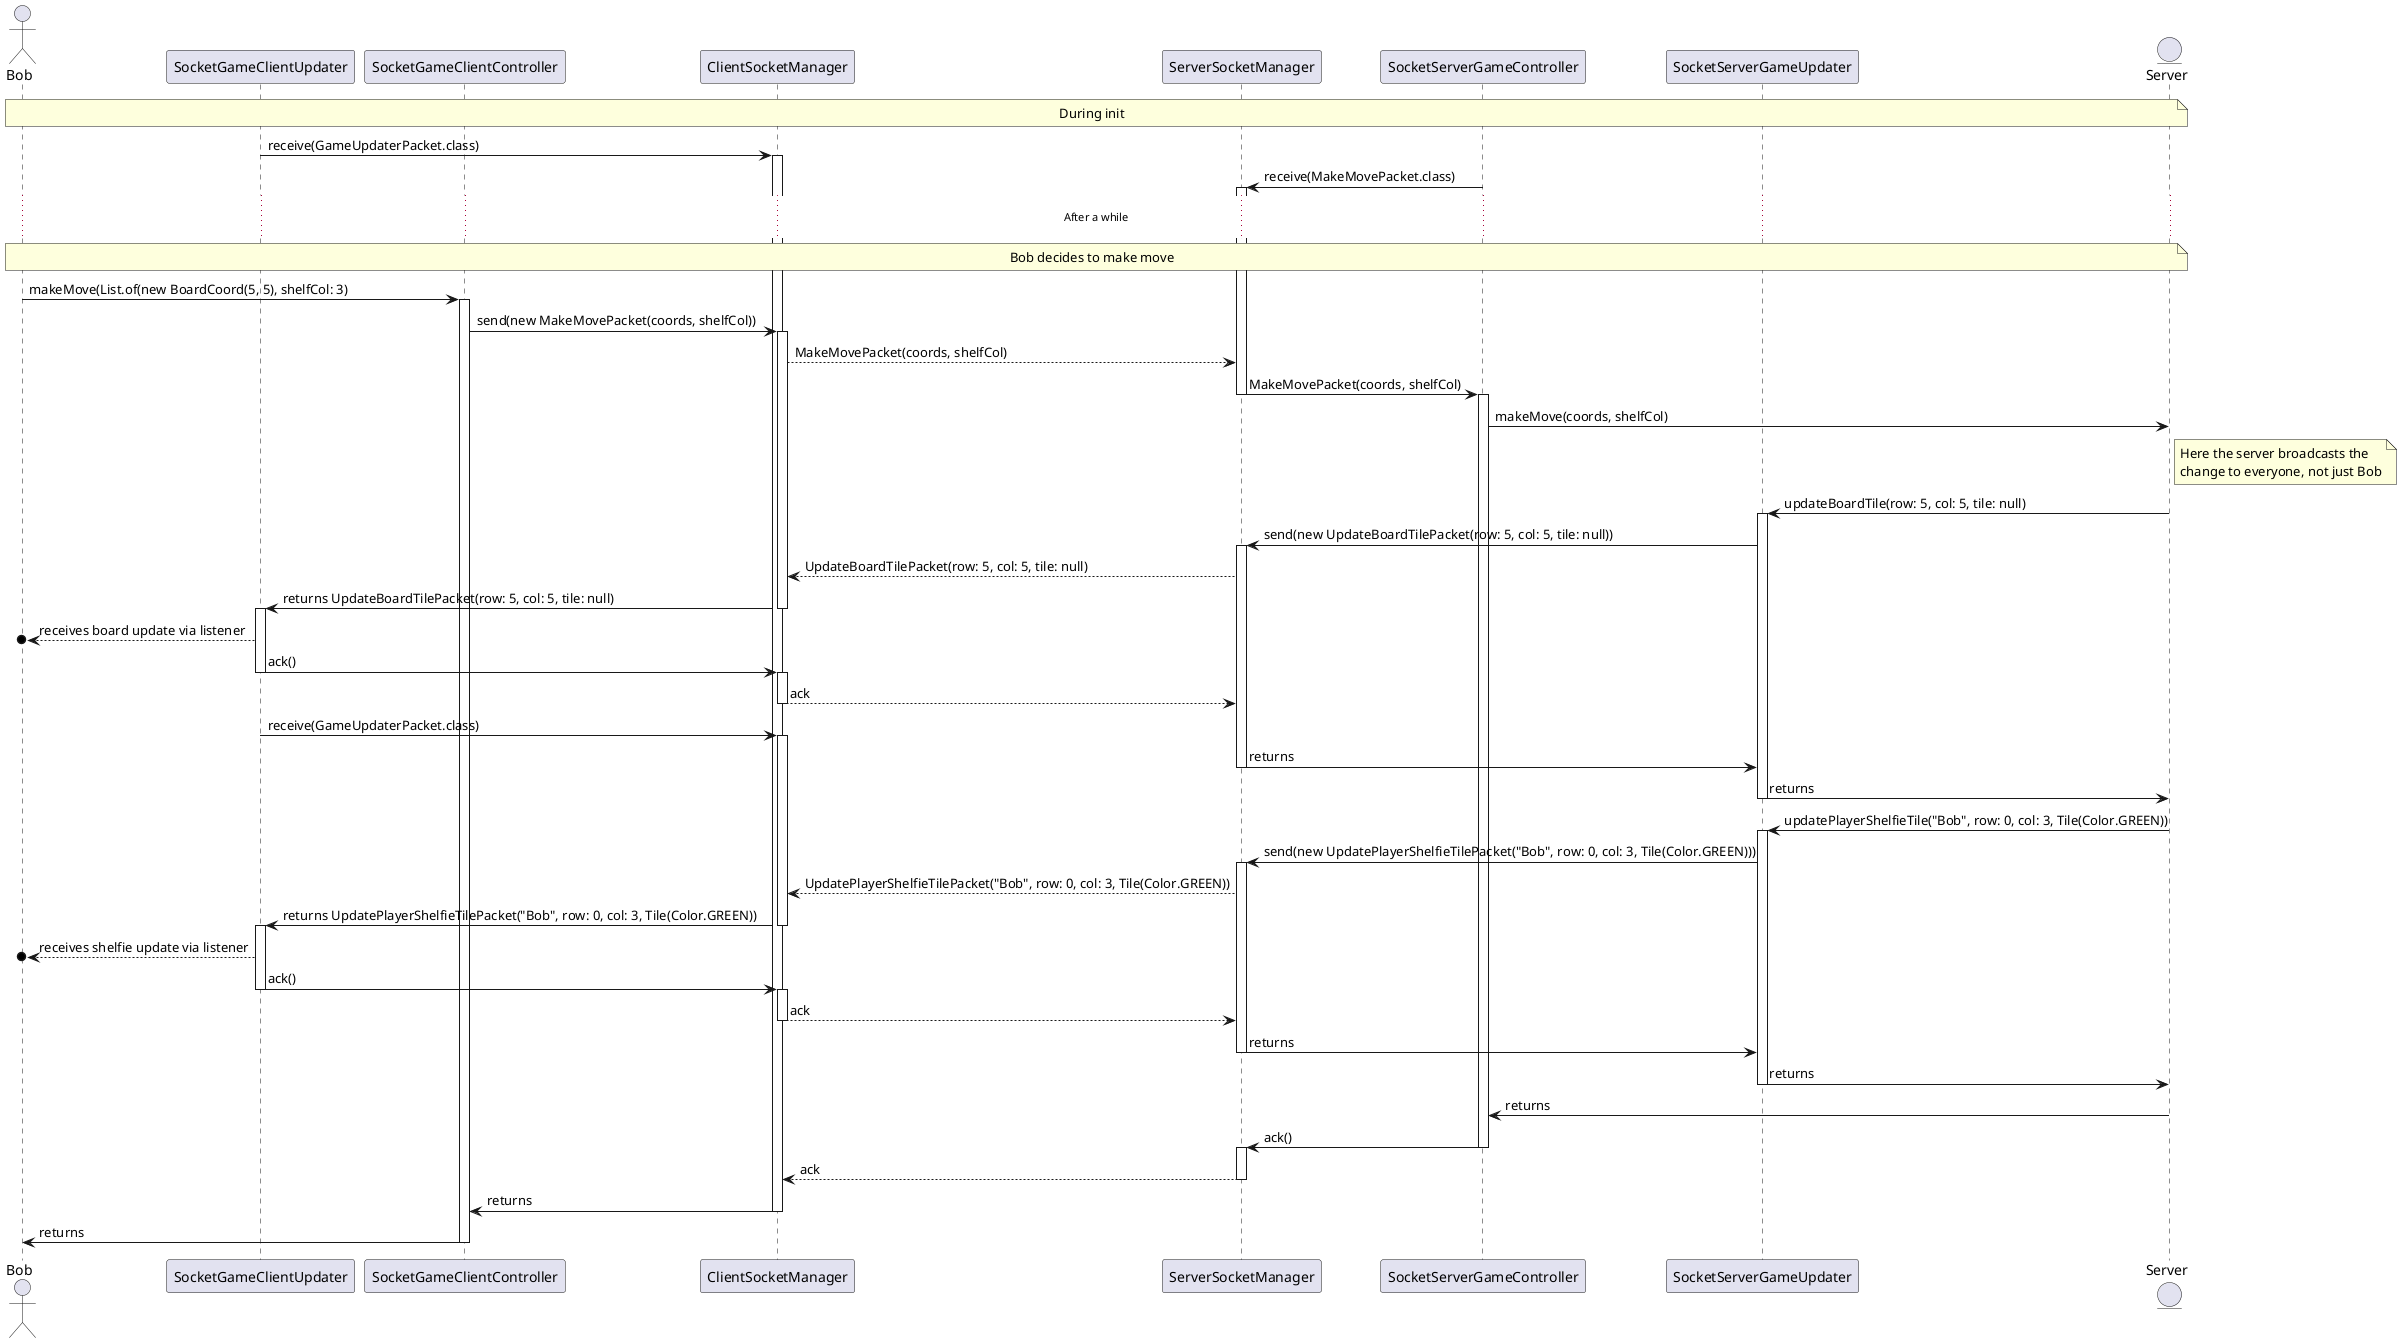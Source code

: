 @startuml
actor       Bob                        as client
participant SocketGameClientUpdater    as clientGameUpdater
participant SocketGameClientController as clientGameController
participant ClientSocketManager        as clientSocketManager
participant ServerSocketManager        as serverSocketManager
participant SocketServerGameController as serverGameController
participant SocketServerGameUpdater    as serverGameUpdater
entity      Server                     as server

note across: During init
clientGameUpdater -> clientSocketManager ++ : receive(GameUpdaterPacket.class)
serverSocketManager  <- serverGameController ++ : receive(MakeMovePacket.class)

... After a while ...
note across: Bob decides to make move

client -> clientGameController ++ : makeMove(List.of(new BoardCoord(5, 5), shelfCol: 3)
clientGameController -> clientSocketManager ++ : send(new MakeMovePacket(coords, shelfCol))
clientSocketManager --> serverSocketManager : MakeMovePacket(coords, shelfCol)
serverGameController <- serverSocketManager --++ : MakeMovePacket(coords, shelfCol)
serverGameController -> server : makeMove(coords, shelfCol)

note right of server
    Here the server broadcasts the
    change to everyone, not just Bob
end note
serverGameUpdater <- server ++ : updateBoardTile(row: 5, col: 5, tile: null)
serverSocketManager <- serverGameUpdater ++ : send(new UpdateBoardTilePacket(row: 5, col: 5, tile: null))
clientSocketManager <-- serverSocketManager : UpdateBoardTilePacket(row: 5, col: 5, tile: null)
clientGameUpdater <- clientSocketManager --++ : returns UpdateBoardTilePacket(row: 5, col: 5, tile: null)
client o<-- clientGameUpdater : receives board update via listener
clientGameUpdater -> clientSocketManager --++ : ack()
clientSocketManager --> serverSocketManager -- : ack
clientGameUpdater -> clientSocketManager ++ : receive(GameUpdaterPacket.class)
serverSocketManager -> serverGameUpdater -- : returns
serverGameUpdater -> server -- : returns

serverGameUpdater <- server ++ : updatePlayerShelfieTile("Bob", row: 0, col: 3, Tile(Color.GREEN))
serverSocketManager <- serverGameUpdater ++ : send(new UpdatePlayerShelfieTilePacket("Bob", row: 0, col: 3, Tile(Color.GREEN)))
clientSocketManager <-- serverSocketManager : UpdatePlayerShelfieTilePacket("Bob", row: 0, col: 3, Tile(Color.GREEN))
clientGameUpdater <- clientSocketManager --++ : returns UpdatePlayerShelfieTilePacket("Bob", row: 0, col: 3, Tile(Color.GREEN))
client o<-- clientGameUpdater : receives shelfie update via listener
clientGameUpdater -> clientSocketManager --++ : ack()
clientSocketManager --> serverSocketManager -- : ack
serverSocketManager -> serverGameUpdater -- : returns
serverGameUpdater -> server -- : returns

serverGameController <- server : returns
serverGameController -> serverSocketManager --++ : ack()
clientSocketManager <-- serverSocketManager -- : ack
clientGameController <- clientSocketManager -- : returns
client <- clientGameController -- : returns

@enduml